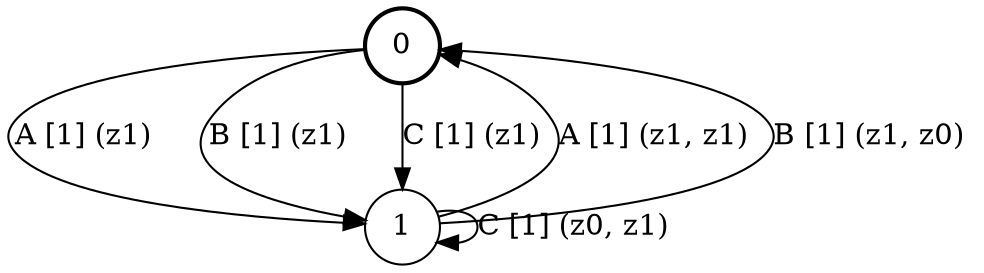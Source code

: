 # generated file, don't try to modify
# command: dot -Tpng <filename> > tree.png
digraph Automaton {
    node [shape = circle];
    0 [style = "bold"];
    0 -> 1 [label = "A [1] (z1) "];
    0 -> 1 [label = "B [1] (z1) "];
    0 -> 1 [label = "C [1] (z1) "];
    1 -> 0 [label = "A [1] (z1, z1) "];
    1 -> 0 [label = "B [1] (z1, z0) "];
    1 -> 1 [label = "C [1] (z0, z1) "];
}
